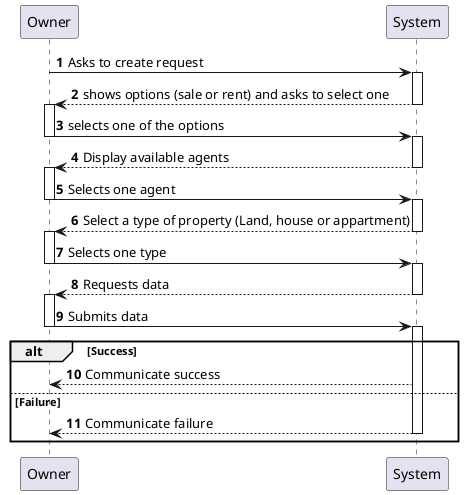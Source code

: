 @startuml
'https://plantuml.com/sequence-diagram

autonumber
Owner -> System: Asks to create request
activate System
System --> Owner: shows options (sale or rent) and asks to select one
deactivate System
activate Owner
Owner -> System: selects one of the options
deactivate Owner
activate System


System--> Owner: Display available agents
deactivate System
activate Owner
Owner-> System: Selects one agent
deactivate Owner
activate System
System--> Owner: Select a type of property (Land, house or appartment)
deactivate System
activate Owner
Owner-> System: Selects one type
deactivate Owner
activate System
System--> Owner: Requests data
deactivate System
activate Owner

Owner-> System: Submits data
deactivate Owner
activate System
alt Success
    System --> Owner: Communicate success

else Failure
    System --> Owner: Communicate failure
    deactivate System
end

@enduml